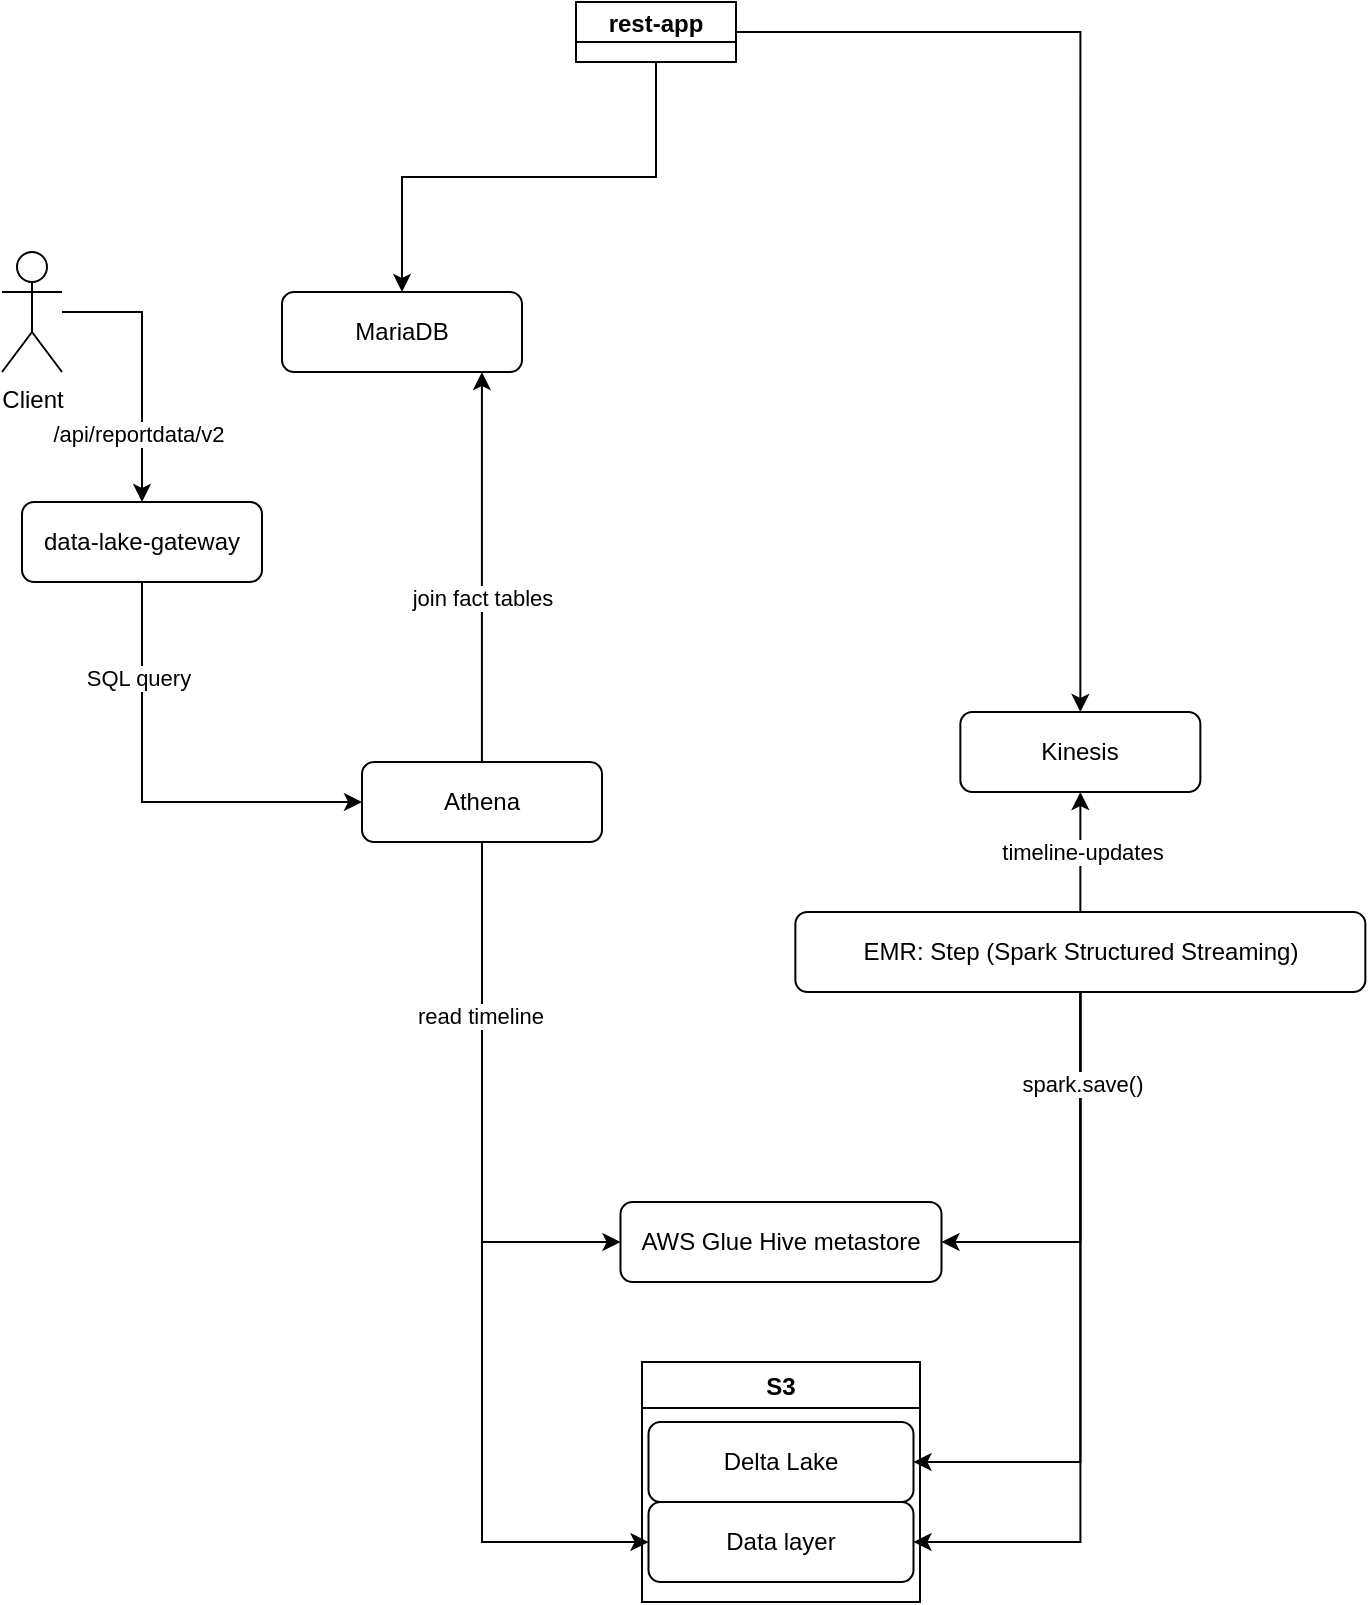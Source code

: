 <mxfile version="24.2.1" type="github">
  <diagram id="C5RBs43oDa-KdzZeNtuy" name="Page-1">
    <mxGraphModel dx="2006" dy="959" grid="1" gridSize="10" guides="1" tooltips="1" connect="1" arrows="1" fold="1" page="1" pageScale="1" pageWidth="827" pageHeight="1169" math="0" shadow="0">
      <root>
        <mxCell id="WIyWlLk6GJQsqaUBKTNV-0" />
        <mxCell id="WIyWlLk6GJQsqaUBKTNV-1" parent="WIyWlLk6GJQsqaUBKTNV-0" />
        <mxCell id="WIyWlLk6GJQsqaUBKTNV-3" value="Kinesis" style="rounded=1;whiteSpace=wrap;html=1;fontSize=12;glass=0;strokeWidth=1;shadow=0;" parent="WIyWlLk6GJQsqaUBKTNV-1" vertex="1">
          <mxGeometry x="-340.82" y="395" width="120" height="40" as="geometry" />
        </mxCell>
        <mxCell id="bsGM-ZDzdA8zo3ynAZGx-23" style="edgeStyle=orthogonalEdgeStyle;rounded=0;orthogonalLoop=1;jettySize=auto;html=1;entryX=0.5;entryY=1;entryDx=0;entryDy=0;" parent="WIyWlLk6GJQsqaUBKTNV-1" source="bsGM-ZDzdA8zo3ynAZGx-1" target="WIyWlLk6GJQsqaUBKTNV-3" edge="1">
          <mxGeometry relative="1" as="geometry" />
        </mxCell>
        <mxCell id="bsGM-ZDzdA8zo3ynAZGx-24" value="timeline-updates" style="edgeLabel;html=1;align=center;verticalAlign=middle;resizable=0;points=[];" parent="bsGM-ZDzdA8zo3ynAZGx-23" vertex="1" connectable="0">
          <mxGeometry y="-1" relative="1" as="geometry">
            <mxPoint as="offset" />
          </mxGeometry>
        </mxCell>
        <mxCell id="PyXazsvMfCy6NxMOCRjq-27" style="edgeStyle=orthogonalEdgeStyle;rounded=0;orthogonalLoop=1;jettySize=auto;html=1;entryX=1;entryY=0.5;entryDx=0;entryDy=0;" parent="WIyWlLk6GJQsqaUBKTNV-1" source="bsGM-ZDzdA8zo3ynAZGx-1" target="bsGM-ZDzdA8zo3ynAZGx-10" edge="1">
          <mxGeometry relative="1" as="geometry" />
        </mxCell>
        <mxCell id="PyXazsvMfCy6NxMOCRjq-30" style="edgeStyle=orthogonalEdgeStyle;rounded=0;orthogonalLoop=1;jettySize=auto;html=1;entryX=1;entryY=0.5;entryDx=0;entryDy=0;" parent="WIyWlLk6GJQsqaUBKTNV-1" source="bsGM-ZDzdA8zo3ynAZGx-1" target="PyXazsvMfCy6NxMOCRjq-29" edge="1">
          <mxGeometry relative="1" as="geometry" />
        </mxCell>
        <mxCell id="PyXazsvMfCy6NxMOCRjq-35" style="edgeStyle=orthogonalEdgeStyle;rounded=0;orthogonalLoop=1;jettySize=auto;html=1;entryX=1;entryY=0.5;entryDx=0;entryDy=0;" parent="WIyWlLk6GJQsqaUBKTNV-1" source="bsGM-ZDzdA8zo3ynAZGx-1" target="PyXazsvMfCy6NxMOCRjq-22" edge="1">
          <mxGeometry relative="1" as="geometry" />
        </mxCell>
        <mxCell id="PyXazsvMfCy6NxMOCRjq-36" value="spark.save()" style="edgeLabel;html=1;align=center;verticalAlign=middle;resizable=0;points=[];" parent="PyXazsvMfCy6NxMOCRjq-35" vertex="1" connectable="0">
          <mxGeometry x="-0.743" y="1" relative="1" as="geometry">
            <mxPoint as="offset" />
          </mxGeometry>
        </mxCell>
        <mxCell id="bsGM-ZDzdA8zo3ynAZGx-1" value="EMR: Step (Spark Structured Streaming)" style="rounded=1;whiteSpace=wrap;html=1;fontSize=12;glass=0;strokeWidth=1;shadow=0;" parent="WIyWlLk6GJQsqaUBKTNV-1" vertex="1">
          <mxGeometry x="-423.32" y="495" width="285" height="40" as="geometry" />
        </mxCell>
        <mxCell id="PyXazsvMfCy6NxMOCRjq-41" style="edgeStyle=orthogonalEdgeStyle;rounded=0;orthogonalLoop=1;jettySize=auto;html=1;" parent="WIyWlLk6GJQsqaUBKTNV-1" source="bsGM-ZDzdA8zo3ynAZGx-14" target="PyXazsvMfCy6NxMOCRjq-39" edge="1">
          <mxGeometry relative="1" as="geometry">
            <Array as="points">
              <mxPoint x="-750" y="195" />
            </Array>
          </mxGeometry>
        </mxCell>
        <mxCell id="PyXazsvMfCy6NxMOCRjq-42" value="/api/reportdata/v2" style="edgeLabel;html=1;align=center;verticalAlign=middle;resizable=0;points=[];" parent="PyXazsvMfCy6NxMOCRjq-41" vertex="1" connectable="0">
          <mxGeometry x="0.496" y="-2" relative="1" as="geometry">
            <mxPoint as="offset" />
          </mxGeometry>
        </mxCell>
        <mxCell id="bsGM-ZDzdA8zo3ynAZGx-14" value="Client" style="shape=umlActor;verticalLabelPosition=bottom;verticalAlign=top;html=1;outlineConnect=0;" parent="WIyWlLk6GJQsqaUBKTNV-1" vertex="1">
          <mxGeometry x="-820" y="165" width="30" height="60" as="geometry" />
        </mxCell>
        <mxCell id="PyXazsvMfCy6NxMOCRjq-1" value="rest-app" style="swimlane;startSize=20;horizontal=1;childLayout=flowLayout;flowOrientation=north;resizable=1;interRankCellSpacing=50;containerType=tree;fontSize=12;swimlaneFillColor=none;" parent="WIyWlLk6GJQsqaUBKTNV-1" vertex="1" collapsed="1">
          <mxGeometry x="-533" y="40" width="80" height="30" as="geometry">
            <mxRectangle x="-533" y="40" width="504" height="290" as="alternateBounds" />
          </mxGeometry>
        </mxCell>
        <mxCell id="PyXazsvMfCy6NxMOCRjq-2" value="ShiftTimelineRepository.save(ShiftTimeline timeline)" style="whiteSpace=wrap;html=1;" parent="PyXazsvMfCy6NxMOCRjq-1" vertex="1">
          <mxGeometry x="108.435" y="40" width="287.5" height="50" as="geometry" />
        </mxCell>
        <mxCell id="PyXazsvMfCy6NxMOCRjq-3" value="BatchingTimelineUpdateListener.onUpdate(ShiftTimelineUpdatedEvent event&lt;span style=&quot;background-color: initial;&quot;&gt;)&lt;/span&gt;" style="whiteSpace=wrap;html=1;" parent="PyXazsvMfCy6NxMOCRjq-1" vertex="1">
          <mxGeometry x="29.37" y="140" width="445.63" height="40" as="geometry" />
        </mxCell>
        <mxCell id="PyXazsvMfCy6NxMOCRjq-4" value="" style="html=1;rounded=1;curved=0;sourcePerimeterSpacing=0;targetPerimeterSpacing=0;startSize=6;endSize=6;noEdgeStyle=1;orthogonal=1;" parent="PyXazsvMfCy6NxMOCRjq-1" source="PyXazsvMfCy6NxMOCRjq-2" target="PyXazsvMfCy6NxMOCRjq-3" edge="1">
          <mxGeometry relative="1" as="geometry">
            <Array as="points">
              <mxPoint x="252.185" y="102" />
              <mxPoint x="252.185" y="128" />
            </Array>
          </mxGeometry>
        </mxCell>
        <mxCell id="PyXazsvMfCy6NxMOCRjq-5" value="KinesisTimelineUpdatesEventSink.processBatch(List&amp;lt;ShiftTimelineEvent&amp;gt; events&lt;span style=&quot;background-color: initial;&quot;&gt;)&lt;/span&gt;" style="whiteSpace=wrap;html=1;" parent="PyXazsvMfCy6NxMOCRjq-1" vertex="1">
          <mxGeometry x="20" y="230" width="464.37" height="40" as="geometry" />
        </mxCell>
        <mxCell id="PyXazsvMfCy6NxMOCRjq-20" style="edgeStyle=orthogonalEdgeStyle;rounded=0;orthogonalLoop=1;jettySize=auto;html=1;entryX=0.5;entryY=0;entryDx=0;entryDy=0;noEdgeStyle=1;orthogonal=1;" parent="PyXazsvMfCy6NxMOCRjq-1" source="PyXazsvMfCy6NxMOCRjq-3" target="PyXazsvMfCy6NxMOCRjq-5" edge="1">
          <mxGeometry relative="1" as="geometry">
            <Array as="points">
              <mxPoint x="252.185" y="192" />
              <mxPoint x="252.185" y="218" />
            </Array>
          </mxGeometry>
        </mxCell>
        <mxCell id="PyXazsvMfCy6NxMOCRjq-10" value="MariaDB" style="rounded=1;whiteSpace=wrap;html=1;fontSize=12;glass=0;strokeWidth=1;shadow=0;" parent="WIyWlLk6GJQsqaUBKTNV-1" vertex="1">
          <mxGeometry x="-680" y="185" width="120" height="40" as="geometry" />
        </mxCell>
        <mxCell id="PyXazsvMfCy6NxMOCRjq-16" style="edgeStyle=orthogonalEdgeStyle;rounded=0;orthogonalLoop=1;jettySize=auto;html=1;entryX=0.5;entryY=0;entryDx=0;entryDy=0;exitX=0.5;exitY=1;exitDx=0;exitDy=0;" parent="WIyWlLk6GJQsqaUBKTNV-1" source="PyXazsvMfCy6NxMOCRjq-2" target="PyXazsvMfCy6NxMOCRjq-10" edge="1">
          <mxGeometry relative="1" as="geometry" />
        </mxCell>
        <mxCell id="PyXazsvMfCy6NxMOCRjq-21" style="edgeStyle=orthogonalEdgeStyle;rounded=0;orthogonalLoop=1;jettySize=auto;html=1;entryX=0.5;entryY=0;entryDx=0;entryDy=0;" parent="WIyWlLk6GJQsqaUBKTNV-1" source="PyXazsvMfCy6NxMOCRjq-5" target="WIyWlLk6GJQsqaUBKTNV-3" edge="1">
          <mxGeometry relative="1" as="geometry" />
        </mxCell>
        <mxCell id="PyXazsvMfCy6NxMOCRjq-23" value="S3" style="swimlane;" parent="WIyWlLk6GJQsqaUBKTNV-1" vertex="1">
          <mxGeometry x="-500" y="720" width="139" height="120" as="geometry" />
        </mxCell>
        <mxCell id="bsGM-ZDzdA8zo3ynAZGx-10" value="Delta Lake" style="rounded=1;whiteSpace=wrap;html=1;fontSize=12;glass=0;strokeWidth=1;shadow=0;" parent="PyXazsvMfCy6NxMOCRjq-23" vertex="1">
          <mxGeometry x="3.25" y="30" width="132.5" height="40" as="geometry" />
        </mxCell>
        <mxCell id="PyXazsvMfCy6NxMOCRjq-22" value="Data layer" style="rounded=1;whiteSpace=wrap;html=1;fontSize=12;glass=0;strokeWidth=1;shadow=0;" parent="PyXazsvMfCy6NxMOCRjq-23" vertex="1">
          <mxGeometry x="3.25" y="70" width="132.5" height="40" as="geometry" />
        </mxCell>
        <mxCell id="PyXazsvMfCy6NxMOCRjq-33" style="edgeStyle=orthogonalEdgeStyle;rounded=0;orthogonalLoop=1;jettySize=auto;html=1;entryX=0;entryY=0.5;entryDx=0;entryDy=0;exitX=0.5;exitY=1;exitDx=0;exitDy=0;" parent="WIyWlLk6GJQsqaUBKTNV-1" source="PyXazsvMfCy6NxMOCRjq-26" target="PyXazsvMfCy6NxMOCRjq-22" edge="1">
          <mxGeometry relative="1" as="geometry" />
        </mxCell>
        <mxCell id="PyXazsvMfCy6NxMOCRjq-34" style="edgeStyle=orthogonalEdgeStyle;rounded=0;orthogonalLoop=1;jettySize=auto;html=1;entryX=0;entryY=0.5;entryDx=0;entryDy=0;exitX=0.5;exitY=1;exitDx=0;exitDy=0;" parent="WIyWlLk6GJQsqaUBKTNV-1" source="PyXazsvMfCy6NxMOCRjq-26" target="PyXazsvMfCy6NxMOCRjq-29" edge="1">
          <mxGeometry relative="1" as="geometry">
            <Array as="points">
              <mxPoint x="-580" y="660" />
            </Array>
          </mxGeometry>
        </mxCell>
        <mxCell id="zYenicqMhi8heESqTHMS-2" value="read timeline" style="edgeLabel;html=1;align=center;verticalAlign=middle;resizable=0;points=[];" vertex="1" connectable="0" parent="PyXazsvMfCy6NxMOCRjq-34">
          <mxGeometry x="-0.354" y="-1" relative="1" as="geometry">
            <mxPoint as="offset" />
          </mxGeometry>
        </mxCell>
        <mxCell id="PyXazsvMfCy6NxMOCRjq-26" value="Athena" style="rounded=1;whiteSpace=wrap;html=1;fontSize=12;glass=0;strokeWidth=1;shadow=0;" parent="WIyWlLk6GJQsqaUBKTNV-1" vertex="1">
          <mxGeometry x="-640" y="420" width="120" height="40" as="geometry" />
        </mxCell>
        <mxCell id="PyXazsvMfCy6NxMOCRjq-29" value="AWS Glue Hive metastore" style="rounded=1;whiteSpace=wrap;html=1;fontSize=12;glass=0;strokeWidth=1;shadow=0;" parent="WIyWlLk6GJQsqaUBKTNV-1" vertex="1">
          <mxGeometry x="-510.75" y="640" width="160.5" height="40" as="geometry" />
        </mxCell>
        <mxCell id="PyXazsvMfCy6NxMOCRjq-43" style="edgeStyle=orthogonalEdgeStyle;rounded=0;orthogonalLoop=1;jettySize=auto;html=1;entryX=0;entryY=0.5;entryDx=0;entryDy=0;" parent="WIyWlLk6GJQsqaUBKTNV-1" source="PyXazsvMfCy6NxMOCRjq-39" target="PyXazsvMfCy6NxMOCRjq-26" edge="1">
          <mxGeometry relative="1" as="geometry">
            <Array as="points">
              <mxPoint x="-750" y="440" />
            </Array>
          </mxGeometry>
        </mxCell>
        <mxCell id="PyXazsvMfCy6NxMOCRjq-44" value="SQL query" style="edgeLabel;html=1;align=center;verticalAlign=middle;resizable=0;points=[];" parent="PyXazsvMfCy6NxMOCRjq-43" vertex="1" connectable="0">
          <mxGeometry x="-0.564" y="-2" relative="1" as="geometry">
            <mxPoint as="offset" />
          </mxGeometry>
        </mxCell>
        <mxCell id="PyXazsvMfCy6NxMOCRjq-39" value="data-lake-gateway" style="rounded=1;whiteSpace=wrap;html=1;fontSize=12;glass=0;strokeWidth=1;shadow=0;" parent="WIyWlLk6GJQsqaUBKTNV-1" vertex="1">
          <mxGeometry x="-810" y="290" width="120" height="40" as="geometry" />
        </mxCell>
        <mxCell id="zYenicqMhi8heESqTHMS-0" style="edgeStyle=orthogonalEdgeStyle;rounded=0;orthogonalLoop=1;jettySize=auto;html=1;entryX=0.833;entryY=1;entryDx=0;entryDy=0;entryPerimeter=0;" edge="1" parent="WIyWlLk6GJQsqaUBKTNV-1" source="PyXazsvMfCy6NxMOCRjq-26" target="PyXazsvMfCy6NxMOCRjq-10">
          <mxGeometry relative="1" as="geometry" />
        </mxCell>
        <mxCell id="zYenicqMhi8heESqTHMS-1" value="join fact tables" style="edgeLabel;html=1;align=center;verticalAlign=middle;resizable=0;points=[];" vertex="1" connectable="0" parent="zYenicqMhi8heESqTHMS-0">
          <mxGeometry x="-0.159" relative="1" as="geometry">
            <mxPoint as="offset" />
          </mxGeometry>
        </mxCell>
      </root>
    </mxGraphModel>
  </diagram>
</mxfile>
